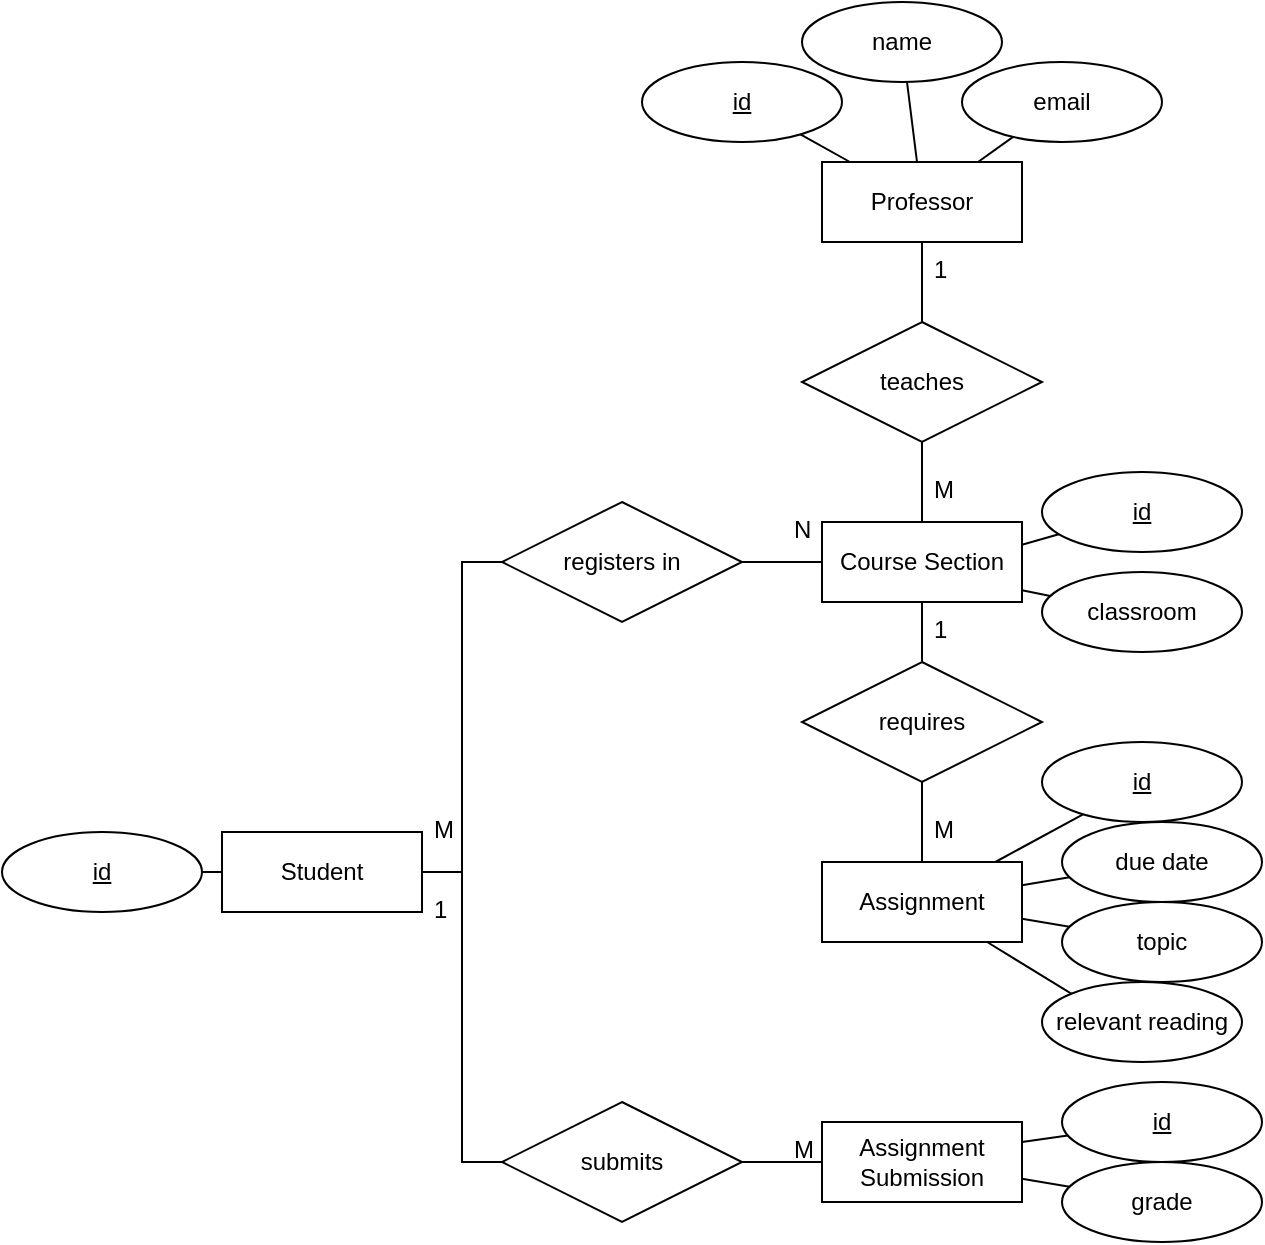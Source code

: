 <mxfile version="16.5.1" type="device" pages="2"><diagram id="m02xjlj8w2FGDUhJ9Tzk" name="E-R Diagram"><mxGraphModel dx="1740" dy="1772" grid="1" gridSize="10" guides="1" tooltips="1" connect="1" arrows="1" fold="1" page="1" pageScale="1" pageWidth="850" pageHeight="1100" math="0" shadow="0"><root><mxCell id="0"/><mxCell id="1" parent="0"/><mxCell id="2qUqAVtOEVj9AuneS9Yy-15" style="edgeStyle=orthogonalEdgeStyle;rounded=0;orthogonalLoop=1;jettySize=auto;html=1;exitX=0.5;exitY=1;exitDx=0;exitDy=0;endArrow=none;endFill=0;" parent="1" source="2qUqAVtOEVj9AuneS9Yy-1" target="2qUqAVtOEVj9AuneS9Yy-6" edge="1"><mxGeometry relative="1" as="geometry"/></mxCell><mxCell id="2qUqAVtOEVj9AuneS9Yy-1" value="Professor" style="whiteSpace=wrap;html=1;align=center;" parent="1" vertex="1"><mxGeometry x="340" y="20" width="100" height="40" as="geometry"/></mxCell><mxCell id="2qUqAVtOEVj9AuneS9Yy-11" style="edgeStyle=orthogonalEdgeStyle;rounded=0;orthogonalLoop=1;jettySize=auto;html=1;entryX=0;entryY=0.5;entryDx=0;entryDy=0;endArrow=none;endFill=0;" parent="1" source="2qUqAVtOEVj9AuneS9Yy-2" target="2qUqAVtOEVj9AuneS9Yy-9" edge="1"><mxGeometry relative="1" as="geometry"/></mxCell><mxCell id="2qUqAVtOEVj9AuneS9Yy-12" style="edgeStyle=orthogonalEdgeStyle;rounded=0;orthogonalLoop=1;jettySize=auto;html=1;entryX=0;entryY=0.5;entryDx=0;entryDy=0;endArrow=none;endFill=0;exitX=1;exitY=0.5;exitDx=0;exitDy=0;" parent="1" source="2qUqAVtOEVj9AuneS9Yy-2" target="2qUqAVtOEVj9AuneS9Yy-8" edge="1"><mxGeometry relative="1" as="geometry"><Array as="points"><mxPoint x="160" y="375"/><mxPoint x="160" y="220"/></Array></mxGeometry></mxCell><mxCell id="2qUqAVtOEVj9AuneS9Yy-2" value="Student" style="whiteSpace=wrap;html=1;align=center;" parent="1" vertex="1"><mxGeometry x="40" y="355" width="100" height="40" as="geometry"/></mxCell><mxCell id="2qUqAVtOEVj9AuneS9Yy-17" style="edgeStyle=orthogonalEdgeStyle;rounded=0;orthogonalLoop=1;jettySize=auto;html=1;exitX=0.5;exitY=1;exitDx=0;exitDy=0;entryX=0.5;entryY=0;entryDx=0;entryDy=0;endArrow=none;endFill=0;" parent="1" source="2qUqAVtOEVj9AuneS9Yy-3" target="2qUqAVtOEVj9AuneS9Yy-10" edge="1"><mxGeometry relative="1" as="geometry"/></mxCell><mxCell id="2qUqAVtOEVj9AuneS9Yy-3" value="Course Section" style="whiteSpace=wrap;html=1;align=center;" parent="1" vertex="1"><mxGeometry x="340" y="200" width="100" height="40" as="geometry"/></mxCell><mxCell id="2qUqAVtOEVj9AuneS9Yy-4" value="Assignment" style="whiteSpace=wrap;html=1;align=center;" parent="1" vertex="1"><mxGeometry x="340" y="370" width="100" height="40" as="geometry"/></mxCell><mxCell id="2qUqAVtOEVj9AuneS9Yy-16" style="edgeStyle=orthogonalEdgeStyle;rounded=0;orthogonalLoop=1;jettySize=auto;html=1;exitX=0.5;exitY=1;exitDx=0;exitDy=0;endArrow=none;endFill=0;" parent="1" source="2qUqAVtOEVj9AuneS9Yy-6" target="2qUqAVtOEVj9AuneS9Yy-3" edge="1"><mxGeometry relative="1" as="geometry"/></mxCell><mxCell id="2qUqAVtOEVj9AuneS9Yy-6" value="teaches" style="shape=rhombus;perimeter=rhombusPerimeter;whiteSpace=wrap;html=1;align=center;" parent="1" vertex="1"><mxGeometry x="330" y="100" width="120" height="60" as="geometry"/></mxCell><mxCell id="2qUqAVtOEVj9AuneS9Yy-13" style="edgeStyle=orthogonalEdgeStyle;rounded=0;orthogonalLoop=1;jettySize=auto;html=1;exitX=1;exitY=0.5;exitDx=0;exitDy=0;endArrow=none;endFill=0;" parent="1" source="2qUqAVtOEVj9AuneS9Yy-8" target="2qUqAVtOEVj9AuneS9Yy-3" edge="1"><mxGeometry relative="1" as="geometry"/></mxCell><mxCell id="2qUqAVtOEVj9AuneS9Yy-8" value="registers in" style="shape=rhombus;perimeter=rhombusPerimeter;whiteSpace=wrap;html=1;align=center;" parent="1" vertex="1"><mxGeometry x="180" y="190" width="120" height="60" as="geometry"/></mxCell><mxCell id="2qUqAVtOEVj9AuneS9Yy-14" style="edgeStyle=orthogonalEdgeStyle;rounded=0;orthogonalLoop=1;jettySize=auto;html=1;exitX=1;exitY=0.5;exitDx=0;exitDy=0;endArrow=none;endFill=0;entryX=0;entryY=0.5;entryDx=0;entryDy=0;" parent="1" source="2qUqAVtOEVj9AuneS9Yy-9" target="2qUqAVtOEVj9AuneS9Yy-55" edge="1"><mxGeometry relative="1" as="geometry"/></mxCell><mxCell id="2qUqAVtOEVj9AuneS9Yy-9" value="submits" style="shape=rhombus;perimeter=rhombusPerimeter;whiteSpace=wrap;html=1;align=center;" parent="1" vertex="1"><mxGeometry x="180" y="490" width="120" height="60" as="geometry"/></mxCell><mxCell id="2qUqAVtOEVj9AuneS9Yy-18" style="edgeStyle=orthogonalEdgeStyle;rounded=0;orthogonalLoop=1;jettySize=auto;html=1;exitX=0.5;exitY=1;exitDx=0;exitDy=0;entryX=0.5;entryY=0;entryDx=0;entryDy=0;endArrow=none;endFill=0;" parent="1" source="2qUqAVtOEVj9AuneS9Yy-10" target="2qUqAVtOEVj9AuneS9Yy-4" edge="1"><mxGeometry relative="1" as="geometry"/></mxCell><mxCell id="2qUqAVtOEVj9AuneS9Yy-10" value="requires" style="shape=rhombus;perimeter=rhombusPerimeter;whiteSpace=wrap;html=1;align=center;" parent="1" vertex="1"><mxGeometry x="330" y="270" width="120" height="60" as="geometry"/></mxCell><mxCell id="2qUqAVtOEVj9AuneS9Yy-23" value="M" style="text;strokeColor=none;fillColor=none;spacingLeft=4;spacingRight=4;overflow=hidden;rotatable=0;points=[[0,0.5],[1,0.5]];portConstraint=eastwest;fontSize=12;" parent="1" vertex="1"><mxGeometry x="140" y="340" width="40" height="30" as="geometry"/></mxCell><mxCell id="2qUqAVtOEVj9AuneS9Yy-24" value="N" style="text;strokeColor=none;fillColor=none;spacingLeft=4;spacingRight=4;overflow=hidden;rotatable=0;points=[[0,0.5],[1,0.5]];portConstraint=eastwest;fontSize=12;" parent="1" vertex="1"><mxGeometry x="320" y="190" width="40" height="30" as="geometry"/></mxCell><mxCell id="2qUqAVtOEVj9AuneS9Yy-25" value="1" style="text;strokeColor=none;fillColor=none;spacingLeft=4;spacingRight=4;overflow=hidden;rotatable=0;points=[[0,0.5],[1,0.5]];portConstraint=eastwest;fontSize=12;" parent="1" vertex="1"><mxGeometry x="140" y="380" width="40" height="30" as="geometry"/></mxCell><mxCell id="2qUqAVtOEVj9AuneS9Yy-26" value="M" style="text;strokeColor=none;fillColor=none;spacingLeft=4;spacingRight=4;overflow=hidden;rotatable=0;points=[[0,0.5],[1,0.5]];portConstraint=eastwest;fontSize=12;" parent="1" vertex="1"><mxGeometry x="320" y="500" width="40" height="30" as="geometry"/></mxCell><mxCell id="2qUqAVtOEVj9AuneS9Yy-27" value="1" style="text;strokeColor=none;fillColor=none;spacingLeft=4;spacingRight=4;overflow=hidden;rotatable=0;points=[[0,0.5],[1,0.5]];portConstraint=eastwest;fontSize=12;" parent="1" vertex="1"><mxGeometry x="390" y="60" width="40" height="30" as="geometry"/></mxCell><mxCell id="2qUqAVtOEVj9AuneS9Yy-28" value="M" style="text;strokeColor=none;fillColor=none;spacingLeft=4;spacingRight=4;overflow=hidden;rotatable=0;points=[[0,0.5],[1,0.5]];portConstraint=eastwest;fontSize=12;" parent="1" vertex="1"><mxGeometry x="390" y="170" width="40" height="30" as="geometry"/></mxCell><mxCell id="2qUqAVtOEVj9AuneS9Yy-29" value="1" style="text;strokeColor=none;fillColor=none;spacingLeft=4;spacingRight=4;overflow=hidden;rotatable=0;points=[[0,0.5],[1,0.5]];portConstraint=eastwest;fontSize=12;" parent="1" vertex="1"><mxGeometry x="390" y="240" width="40" height="30" as="geometry"/></mxCell><mxCell id="2qUqAVtOEVj9AuneS9Yy-30" value="M" style="text;strokeColor=none;fillColor=none;spacingLeft=4;spacingRight=4;overflow=hidden;rotatable=0;points=[[0,0.5],[1,0.5]];portConstraint=eastwest;fontSize=12;" parent="1" vertex="1"><mxGeometry x="390" y="340" width="40" height="30" as="geometry"/></mxCell><mxCell id="2qUqAVtOEVj9AuneS9Yy-37" style="edgeStyle=none;rounded=0;orthogonalLoop=1;jettySize=auto;html=1;entryX=0;entryY=0.5;entryDx=0;entryDy=0;endArrow=none;endFill=0;" parent="1" source="2qUqAVtOEVj9AuneS9Yy-32" target="2qUqAVtOEVj9AuneS9Yy-2" edge="1"><mxGeometry relative="1" as="geometry"/></mxCell><mxCell id="2qUqAVtOEVj9AuneS9Yy-32" value="&lt;u&gt;id&lt;/u&gt;" style="ellipse;whiteSpace=wrap;html=1;align=center;" parent="1" vertex="1"><mxGeometry x="-70" y="355" width="100" height="40" as="geometry"/></mxCell><mxCell id="2qUqAVtOEVj9AuneS9Yy-36" value="" style="edgeStyle=none;rounded=0;orthogonalLoop=1;jettySize=auto;html=1;endArrow=none;endFill=0;" parent="1" source="2qUqAVtOEVj9AuneS9Yy-33" target="2qUqAVtOEVj9AuneS9Yy-1" edge="1"><mxGeometry relative="1" as="geometry"/></mxCell><mxCell id="2qUqAVtOEVj9AuneS9Yy-33" value="name" style="ellipse;whiteSpace=wrap;html=1;align=center;" parent="1" vertex="1"><mxGeometry x="330" y="-60" width="100" height="40" as="geometry"/></mxCell><mxCell id="2qUqAVtOEVj9AuneS9Yy-35" value="" style="rounded=0;orthogonalLoop=1;jettySize=auto;html=1;endArrow=none;endFill=0;" parent="1" source="2qUqAVtOEVj9AuneS9Yy-34" target="2qUqAVtOEVj9AuneS9Yy-1" edge="1"><mxGeometry relative="1" as="geometry"/></mxCell><mxCell id="2qUqAVtOEVj9AuneS9Yy-34" value="&lt;u&gt;id&lt;/u&gt;" style="ellipse;whiteSpace=wrap;html=1;align=center;" parent="1" vertex="1"><mxGeometry x="250" y="-30" width="100" height="40" as="geometry"/></mxCell><mxCell id="2qUqAVtOEVj9AuneS9Yy-39" style="edgeStyle=none;rounded=0;orthogonalLoop=1;jettySize=auto;html=1;endArrow=none;endFill=0;" parent="1" source="2qUqAVtOEVj9AuneS9Yy-38" edge="1"><mxGeometry relative="1" as="geometry"><mxPoint x="440" y="211.364" as="targetPoint"/></mxGeometry></mxCell><mxCell id="2qUqAVtOEVj9AuneS9Yy-38" value="&lt;u&gt;id&lt;/u&gt;" style="ellipse;whiteSpace=wrap;html=1;align=center;" parent="1" vertex="1"><mxGeometry x="450" y="175" width="100" height="40" as="geometry"/></mxCell><mxCell id="2qUqAVtOEVj9AuneS9Yy-42" style="edgeStyle=none;rounded=0;orthogonalLoop=1;jettySize=auto;html=1;endArrow=none;endFill=0;" parent="1" source="2qUqAVtOEVj9AuneS9Yy-40" edge="1"><mxGeometry relative="1" as="geometry"><mxPoint x="440" y="234.091" as="targetPoint"/></mxGeometry></mxCell><mxCell id="2qUqAVtOEVj9AuneS9Yy-40" value="classroom" style="ellipse;whiteSpace=wrap;html=1;align=center;" parent="1" vertex="1"><mxGeometry x="450" y="225" width="100" height="40" as="geometry"/></mxCell><mxCell id="2qUqAVtOEVj9AuneS9Yy-45" style="edgeStyle=none;rounded=0;orthogonalLoop=1;jettySize=auto;html=1;endArrow=none;endFill=0;" parent="1" source="2qUqAVtOEVj9AuneS9Yy-46" target="2qUqAVtOEVj9AuneS9Yy-4" edge="1"><mxGeometry relative="1" as="geometry"><mxPoint x="440" y="370" as="targetPoint"/></mxGeometry></mxCell><mxCell id="2qUqAVtOEVj9AuneS9Yy-46" value="&lt;u&gt;id&lt;/u&gt;" style="ellipse;whiteSpace=wrap;html=1;align=center;" parent="1" vertex="1"><mxGeometry x="450" y="310" width="100" height="40" as="geometry"/></mxCell><mxCell id="2qUqAVtOEVj9AuneS9Yy-47" style="edgeStyle=none;rounded=0;orthogonalLoop=1;jettySize=auto;html=1;endArrow=none;endFill=0;" parent="1" source="2qUqAVtOEVj9AuneS9Yy-48" target="2qUqAVtOEVj9AuneS9Yy-4" edge="1"><mxGeometry relative="1" as="geometry"><mxPoint x="440" y="380" as="targetPoint"/></mxGeometry></mxCell><mxCell id="2qUqAVtOEVj9AuneS9Yy-48" value="due date" style="ellipse;whiteSpace=wrap;html=1;align=center;" parent="1" vertex="1"><mxGeometry x="460" y="350" width="100" height="40" as="geometry"/></mxCell><mxCell id="2qUqAVtOEVj9AuneS9Yy-49" value="topic" style="ellipse;whiteSpace=wrap;html=1;align=center;" parent="1" vertex="1"><mxGeometry x="460" y="390" width="100" height="40" as="geometry"/></mxCell><mxCell id="2qUqAVtOEVj9AuneS9Yy-50" value="relevant reading" style="ellipse;whiteSpace=wrap;html=1;align=center;" parent="1" vertex="1"><mxGeometry x="450" y="430" width="100" height="40" as="geometry"/></mxCell><mxCell id="2qUqAVtOEVj9AuneS9Yy-51" style="edgeStyle=none;rounded=0;orthogonalLoop=1;jettySize=auto;html=1;endArrow=none;endFill=0;" parent="1" source="2qUqAVtOEVj9AuneS9Yy-49" target="2qUqAVtOEVj9AuneS9Yy-4" edge="1"><mxGeometry relative="1" as="geometry"><mxPoint x="440" y="390" as="targetPoint"/><mxPoint x="478.765" y="365.617" as="sourcePoint"/></mxGeometry></mxCell><mxCell id="2qUqAVtOEVj9AuneS9Yy-52" style="edgeStyle=none;rounded=0;orthogonalLoop=1;jettySize=auto;html=1;endArrow=none;endFill=0;exitX=0;exitY=0;exitDx=0;exitDy=0;" parent="1" source="2qUqAVtOEVj9AuneS9Yy-50" target="2qUqAVtOEVj9AuneS9Yy-4" edge="1"><mxGeometry relative="1" as="geometry"><mxPoint x="440" y="390" as="targetPoint"/><mxPoint x="484.275" y="412.85" as="sourcePoint"/></mxGeometry></mxCell><mxCell id="2qUqAVtOEVj9AuneS9Yy-53" value="email" style="ellipse;whiteSpace=wrap;html=1;align=center;" parent="1" vertex="1"><mxGeometry x="410" y="-30" width="100" height="40" as="geometry"/></mxCell><mxCell id="2qUqAVtOEVj9AuneS9Yy-54" value="" style="edgeStyle=none;rounded=0;orthogonalLoop=1;jettySize=auto;html=1;endArrow=none;endFill=0;" parent="1" source="2qUqAVtOEVj9AuneS9Yy-53" target="2qUqAVtOEVj9AuneS9Yy-1" edge="1"><mxGeometry relative="1" as="geometry"><mxPoint x="327.087" y="53.273" as="sourcePoint"/><mxPoint x="350" y="50" as="targetPoint"/></mxGeometry></mxCell><mxCell id="2qUqAVtOEVj9AuneS9Yy-55" value="Assignment Submission" style="whiteSpace=wrap;html=1;align=center;" parent="1" vertex="1"><mxGeometry x="340" y="500" width="100" height="40" as="geometry"/></mxCell><mxCell id="2qUqAVtOEVj9AuneS9Yy-56" value="&lt;u&gt;id&lt;/u&gt;" style="ellipse;whiteSpace=wrap;html=1;align=center;" parent="1" vertex="1"><mxGeometry x="460" y="480" width="100" height="40" as="geometry"/></mxCell><mxCell id="2qUqAVtOEVj9AuneS9Yy-57" value="grade" style="ellipse;whiteSpace=wrap;html=1;align=center;" parent="1" vertex="1"><mxGeometry x="460" y="520" width="100" height="40" as="geometry"/></mxCell><mxCell id="2qUqAVtOEVj9AuneS9Yy-58" style="edgeStyle=none;rounded=0;orthogonalLoop=1;jettySize=auto;html=1;endArrow=none;endFill=0;entryX=1;entryY=0.25;entryDx=0;entryDy=0;" parent="1" source="2qUqAVtOEVj9AuneS9Yy-56" target="2qUqAVtOEVj9AuneS9Yy-55" edge="1"><mxGeometry relative="1" as="geometry"><mxPoint x="450" y="400" as="targetPoint"/><mxPoint x="474.645" y="445.858" as="sourcePoint"/></mxGeometry></mxCell><mxCell id="2qUqAVtOEVj9AuneS9Yy-59" style="edgeStyle=none;rounded=0;orthogonalLoop=1;jettySize=auto;html=1;endArrow=none;endFill=0;" parent="1" source="2qUqAVtOEVj9AuneS9Yy-57" target="2qUqAVtOEVj9AuneS9Yy-55" edge="1"><mxGeometry relative="1" as="geometry"><mxPoint x="460" y="520" as="targetPoint"/><mxPoint x="473.846" y="517.692" as="sourcePoint"/></mxGeometry></mxCell></root></mxGraphModel></diagram><diagram id="-MbRaRA7K7_yXYP6Todu" name="Page-2"><mxGraphModel dx="893" dy="680" grid="1" gridSize="10" guides="1" tooltips="1" connect="1" arrows="1" fold="1" page="1" pageScale="1" pageWidth="850" pageHeight="1100" math="0" shadow="0"><root><mxCell id="kQErCPlvG5NqXfJByqni-0"/><mxCell id="kQErCPlvG5NqXfJByqni-1" parent="kQErCPlvG5NqXfJByqni-0"/><mxCell id="kQErCPlvG5NqXfJByqni-6" style="edgeStyle=orthogonalEdgeStyle;rounded=0;orthogonalLoop=1;jettySize=auto;html=1;endArrow=none;endFill=0;" edge="1" parent="kQErCPlvG5NqXfJByqni-1" source="kQErCPlvG5NqXfJByqni-2" target="kQErCPlvG5NqXfJByqni-5"><mxGeometry relative="1" as="geometry"/></mxCell><mxCell id="kQErCPlvG5NqXfJByqni-2" value="Child" style="rounded=0;whiteSpace=wrap;html=1;" vertex="1" parent="kQErCPlvG5NqXfJByqni-1"><mxGeometry x="150" y="370" width="120" height="60" as="geometry"/></mxCell><mxCell id="kQErCPlvG5NqXfJByqni-3" value="Toy" style="rounded=0;whiteSpace=wrap;html=1;" vertex="1" parent="kQErCPlvG5NqXfJByqni-1"><mxGeometry x="550" y="370" width="120" height="60" as="geometry"/></mxCell><mxCell id="kQErCPlvG5NqXfJByqni-7" style="edgeStyle=orthogonalEdgeStyle;rounded=0;orthogonalLoop=1;jettySize=auto;html=1;endArrow=none;endFill=0;" edge="1" parent="kQErCPlvG5NqXfJByqni-1" source="kQErCPlvG5NqXfJByqni-5" target="kQErCPlvG5NqXfJByqni-3"><mxGeometry relative="1" as="geometry"/></mxCell><mxCell id="kQErCPlvG5NqXfJByqni-5" value="plays with" style="shape=rhombus;perimeter=rhombusPerimeter;whiteSpace=wrap;html=1;align=center;" vertex="1" parent="kQErCPlvG5NqXfJByqni-1"><mxGeometry x="350" y="370" width="120" height="60" as="geometry"/></mxCell><mxCell id="kQErCPlvG5NqXfJByqni-8" value="M" style="text;strokeColor=none;fillColor=none;spacingLeft=4;spacingRight=4;overflow=hidden;rotatable=0;points=[[0,0.5],[1,0.5]];portConstraint=eastwest;fontSize=12;" vertex="1" parent="kQErCPlvG5NqXfJByqni-1"><mxGeometry x="520" y="370" width="40" height="30" as="geometry"/></mxCell><mxCell id="kQErCPlvG5NqXfJByqni-9" value="M" style="text;strokeColor=none;fillColor=none;spacingLeft=4;spacingRight=4;overflow=hidden;rotatable=0;points=[[0,0.5],[1,0.5]];portConstraint=eastwest;fontSize=12;" vertex="1" parent="kQErCPlvG5NqXfJByqni-1"><mxGeometry x="270" y="370" width="40" height="30" as="geometry"/></mxCell><mxCell id="kQErCPlvG5NqXfJByqni-13" style="rounded=0;orthogonalLoop=1;jettySize=auto;html=1;endArrow=none;endFill=0;" edge="1" parent="kQErCPlvG5NqXfJByqni-1" source="kQErCPlvG5NqXfJByqni-10" target="kQErCPlvG5NqXfJByqni-2"><mxGeometry relative="1" as="geometry"/></mxCell><mxCell id="kQErCPlvG5NqXfJByqni-10" value="Name" style="ellipse;whiteSpace=wrap;html=1;align=center;" vertex="1" parent="kQErCPlvG5NqXfJByqni-1"><mxGeometry x="40" y="330" width="100" height="40" as="geometry"/></mxCell><mxCell id="kQErCPlvG5NqXfJByqni-11" value="Age" style="ellipse;whiteSpace=wrap;html=1;align=center;" vertex="1" parent="kQErCPlvG5NqXfJByqni-1"><mxGeometry x="40" y="380" width="100" height="40" as="geometry"/></mxCell><mxCell id="kQErCPlvG5NqXfJByqni-12" value="Sex" style="ellipse;whiteSpace=wrap;html=1;align=center;" vertex="1" parent="kQErCPlvG5NqXfJByqni-1"><mxGeometry x="40" y="430" width="100" height="40" as="geometry"/></mxCell><mxCell id="kQErCPlvG5NqXfJByqni-14" style="rounded=0;orthogonalLoop=1;jettySize=auto;html=1;endArrow=none;endFill=0;" edge="1" parent="kQErCPlvG5NqXfJByqni-1" source="kQErCPlvG5NqXfJByqni-11" target="kQErCPlvG5NqXfJByqni-2"><mxGeometry relative="1" as="geometry"><mxPoint x="134.627" y="374.428" as="sourcePoint"/><mxPoint x="160" y="385" as="targetPoint"/></mxGeometry></mxCell><mxCell id="kQErCPlvG5NqXfJByqni-15" style="rounded=0;orthogonalLoop=1;jettySize=auto;html=1;endArrow=none;endFill=0;exitX=1;exitY=1;exitDx=0;exitDy=0;" edge="1" parent="kQErCPlvG5NqXfJByqni-1" source="kQErCPlvG5NqXfJByqni-12" target="kQErCPlvG5NqXfJByqni-2"><mxGeometry relative="1" as="geometry"><mxPoint x="150" y="410" as="sourcePoint"/><mxPoint x="160" y="410" as="targetPoint"/></mxGeometry></mxCell><mxCell id="kQErCPlvG5NqXfJByqni-16" style="rounded=0;orthogonalLoop=1;jettySize=auto;html=1;endArrow=none;endFill=0;" edge="1" parent="kQErCPlvG5NqXfJByqni-1" source="kQErCPlvG5NqXfJByqni-17" target="kQErCPlvG5NqXfJByqni-3"><mxGeometry relative="1" as="geometry"><mxPoint x="790" y="375" as="targetPoint"/></mxGeometry></mxCell><mxCell id="kQErCPlvG5NqXfJByqni-17" value="Type" style="ellipse;whiteSpace=wrap;html=1;align=center;" vertex="1" parent="kQErCPlvG5NqXfJByqni-1"><mxGeometry x="680" y="330" width="100" height="40" as="geometry"/></mxCell><mxCell id="kQErCPlvG5NqXfJByqni-18" value="Material" style="ellipse;whiteSpace=wrap;html=1;align=center;" vertex="1" parent="kQErCPlvG5NqXfJByqni-1"><mxGeometry x="690" y="380" width="100" height="40" as="geometry"/></mxCell><mxCell id="kQErCPlvG5NqXfJByqni-19" value="Size" style="ellipse;whiteSpace=wrap;html=1;align=center;" vertex="1" parent="kQErCPlvG5NqXfJByqni-1"><mxGeometry x="680" y="430" width="100" height="40" as="geometry"/></mxCell><mxCell id="kQErCPlvG5NqXfJByqni-20" style="rounded=0;orthogonalLoop=1;jettySize=auto;html=1;endArrow=none;endFill=0;" edge="1" parent="kQErCPlvG5NqXfJByqni-1" source="kQErCPlvG5NqXfJByqni-18" target="kQErCPlvG5NqXfJByqni-3"><mxGeometry relative="1" as="geometry"><mxPoint x="774.627" y="374.428" as="sourcePoint"/><mxPoint x="790" y="400" as="targetPoint"/></mxGeometry></mxCell><mxCell id="kQErCPlvG5NqXfJByqni-21" style="rounded=0;orthogonalLoop=1;jettySize=auto;html=1;endArrow=none;endFill=0;" edge="1" parent="kQErCPlvG5NqXfJByqni-1" source="kQErCPlvG5NqXfJByqni-19" target="kQErCPlvG5NqXfJByqni-3"><mxGeometry relative="1" as="geometry"><mxPoint x="680" y="385" as="targetPoint"/><mxPoint x="705.373" y="374.428" as="sourcePoint"/></mxGeometry></mxCell><mxCell id="kQErCPlvG5NqXfJByqni-24" value="" style="edgeStyle=none;rounded=0;orthogonalLoop=1;jettySize=auto;html=1;exitX=1;exitY=0.5;exitDx=0;exitDy=0;entryX=0.5;entryY=0;entryDx=0;entryDy=0;endArrow=none;endFill=0;" edge="1" parent="kQErCPlvG5NqXfJByqni-1" source="kQErCPlvG5NqXfJByqni-22" target="kQErCPlvG5NqXfJByqni-23"><mxGeometry relative="1" as="geometry"/></mxCell><mxCell id="kQErCPlvG5NqXfJByqni-33" style="edgeStyle=none;rounded=0;orthogonalLoop=1;jettySize=auto;html=1;exitX=0;exitY=0.5;exitDx=0;exitDy=0;entryX=0.5;entryY=0;entryDx=0;entryDy=0;endArrow=none;endFill=0;" edge="1" parent="kQErCPlvG5NqXfJByqni-1" source="kQErCPlvG5NqXfJByqni-22" target="kQErCPlvG5NqXfJByqni-32"><mxGeometry relative="1" as="geometry"/></mxCell><mxCell id="kQErCPlvG5NqXfJByqni-22" value="Toy Company" style="rounded=0;whiteSpace=wrap;html=1;" vertex="1" parent="kQErCPlvG5NqXfJByqni-1"><mxGeometry x="335" y="150" width="120" height="60" as="geometry"/></mxCell><mxCell id="kQErCPlvG5NqXfJByqni-25" style="edgeStyle=none;rounded=0;orthogonalLoop=1;jettySize=auto;html=1;exitX=0.5;exitY=1;exitDx=0;exitDy=0;endArrow=none;endFill=0;" edge="1" parent="kQErCPlvG5NqXfJByqni-1" source="kQErCPlvG5NqXfJByqni-23" target="kQErCPlvG5NqXfJByqni-3"><mxGeometry relative="1" as="geometry"/></mxCell><mxCell id="kQErCPlvG5NqXfJByqni-23" value="makes" style="shape=rhombus;perimeter=rhombusPerimeter;whiteSpace=wrap;html=1;align=center;" vertex="1" parent="kQErCPlvG5NqXfJByqni-1"><mxGeometry x="550" y="260" width="120" height="60" as="geometry"/></mxCell><mxCell id="kQErCPlvG5NqXfJByqni-26" style="rounded=0;orthogonalLoop=1;jettySize=auto;html=1;endArrow=none;endFill=0;" edge="1" parent="kQErCPlvG5NqXfJByqni-1" source="kQErCPlvG5NqXfJByqni-27" target="kQErCPlvG5NqXfJByqni-22"><mxGeometry relative="1" as="geometry"><mxPoint x="475" y="115" as="targetPoint"/></mxGeometry></mxCell><mxCell id="kQErCPlvG5NqXfJByqni-27" value="Name" style="ellipse;whiteSpace=wrap;html=1;align=center;" vertex="1" parent="kQErCPlvG5NqXfJByqni-1"><mxGeometry x="255" y="100" width="100" height="40" as="geometry"/></mxCell><mxCell id="kQErCPlvG5NqXfJByqni-28" value="Address" style="ellipse;whiteSpace=wrap;html=1;align=center;" vertex="1" parent="kQErCPlvG5NqXfJByqni-1"><mxGeometry x="355" y="80" width="100" height="40" as="geometry"/></mxCell><mxCell id="kQErCPlvG5NqXfJByqni-29" value="Web address" style="ellipse;whiteSpace=wrap;html=1;align=center;" vertex="1" parent="kQErCPlvG5NqXfJByqni-1"><mxGeometry x="465" y="100" width="100" height="40" as="geometry"/></mxCell><mxCell id="kQErCPlvG5NqXfJByqni-30" style="rounded=0;orthogonalLoop=1;jettySize=auto;html=1;endArrow=none;endFill=0;" edge="1" parent="kQErCPlvG5NqXfJByqni-1" source="kQErCPlvG5NqXfJByqni-28" target="kQErCPlvG5NqXfJByqni-22"><mxGeometry relative="1" as="geometry"><mxPoint x="579.627" y="114.428" as="sourcePoint"/><mxPoint x="475" y="140" as="targetPoint"/></mxGeometry></mxCell><mxCell id="kQErCPlvG5NqXfJByqni-31" style="rounded=0;orthogonalLoop=1;jettySize=auto;html=1;endArrow=none;endFill=0;" edge="1" parent="kQErCPlvG5NqXfJByqni-1" source="kQErCPlvG5NqXfJByqni-29" target="kQErCPlvG5NqXfJByqni-22"><mxGeometry relative="1" as="geometry"><mxPoint x="475" y="165" as="targetPoint"/><mxPoint x="510.373" y="114.428" as="sourcePoint"/></mxGeometry></mxCell><mxCell id="kQErCPlvG5NqXfJByqni-34" style="edgeStyle=none;rounded=0;orthogonalLoop=1;jettySize=auto;html=1;entryX=0.5;entryY=0;entryDx=0;entryDy=0;endArrow=none;endFill=0;" edge="1" parent="kQErCPlvG5NqXfJByqni-1" source="kQErCPlvG5NqXfJByqni-32" target="kQErCPlvG5NqXfJByqni-2"><mxGeometry relative="1" as="geometry"/></mxCell><mxCell id="kQErCPlvG5NqXfJByqni-32" value="advertises to" style="shape=rhombus;perimeter=rhombusPerimeter;whiteSpace=wrap;html=1;align=center;" vertex="1" parent="kQErCPlvG5NqXfJByqni-1"><mxGeometry x="150" y="250" width="120" height="60" as="geometry"/></mxCell><mxCell id="kQErCPlvG5NqXfJByqni-35" value="M" style="text;strokeColor=none;fillColor=none;spacingLeft=4;spacingRight=4;overflow=hidden;rotatable=0;points=[[0,0.5],[1,0.5]];portConstraint=eastwest;fontSize=12;" vertex="1" parent="kQErCPlvG5NqXfJByqni-1"><mxGeometry x="590" y="340" width="40" height="30" as="geometry"/></mxCell><mxCell id="kQErCPlvG5NqXfJByqni-36" value="M" style="text;strokeColor=none;fillColor=none;spacingLeft=4;spacingRight=4;overflow=hidden;rotatable=0;points=[[0,0.5],[1,0.5]];portConstraint=eastwest;fontSize=12;" vertex="1" parent="kQErCPlvG5NqXfJByqni-1"><mxGeometry x="210" y="340" width="40" height="30" as="geometry"/></mxCell><mxCell id="kQErCPlvG5NqXfJByqni-37" value="M" style="text;strokeColor=none;fillColor=none;spacingLeft=4;spacingRight=4;overflow=hidden;rotatable=0;points=[[0,0.5],[1,0.5]];portConstraint=eastwest;fontSize=12;" vertex="1" parent="kQErCPlvG5NqXfJByqni-1"><mxGeometry x="310" y="190" width="40" height="30" as="geometry"/></mxCell><mxCell id="kQErCPlvG5NqXfJByqni-38" value="1" style="text;strokeColor=none;fillColor=none;spacingLeft=4;spacingRight=4;overflow=hidden;rotatable=0;points=[[0,0.5],[1,0.5]];portConstraint=eastwest;fontSize=12;" vertex="1" parent="kQErCPlvG5NqXfJByqni-1"><mxGeometry x="455" y="190" width="40" height="30" as="geometry"/></mxCell></root></mxGraphModel></diagram></mxfile>